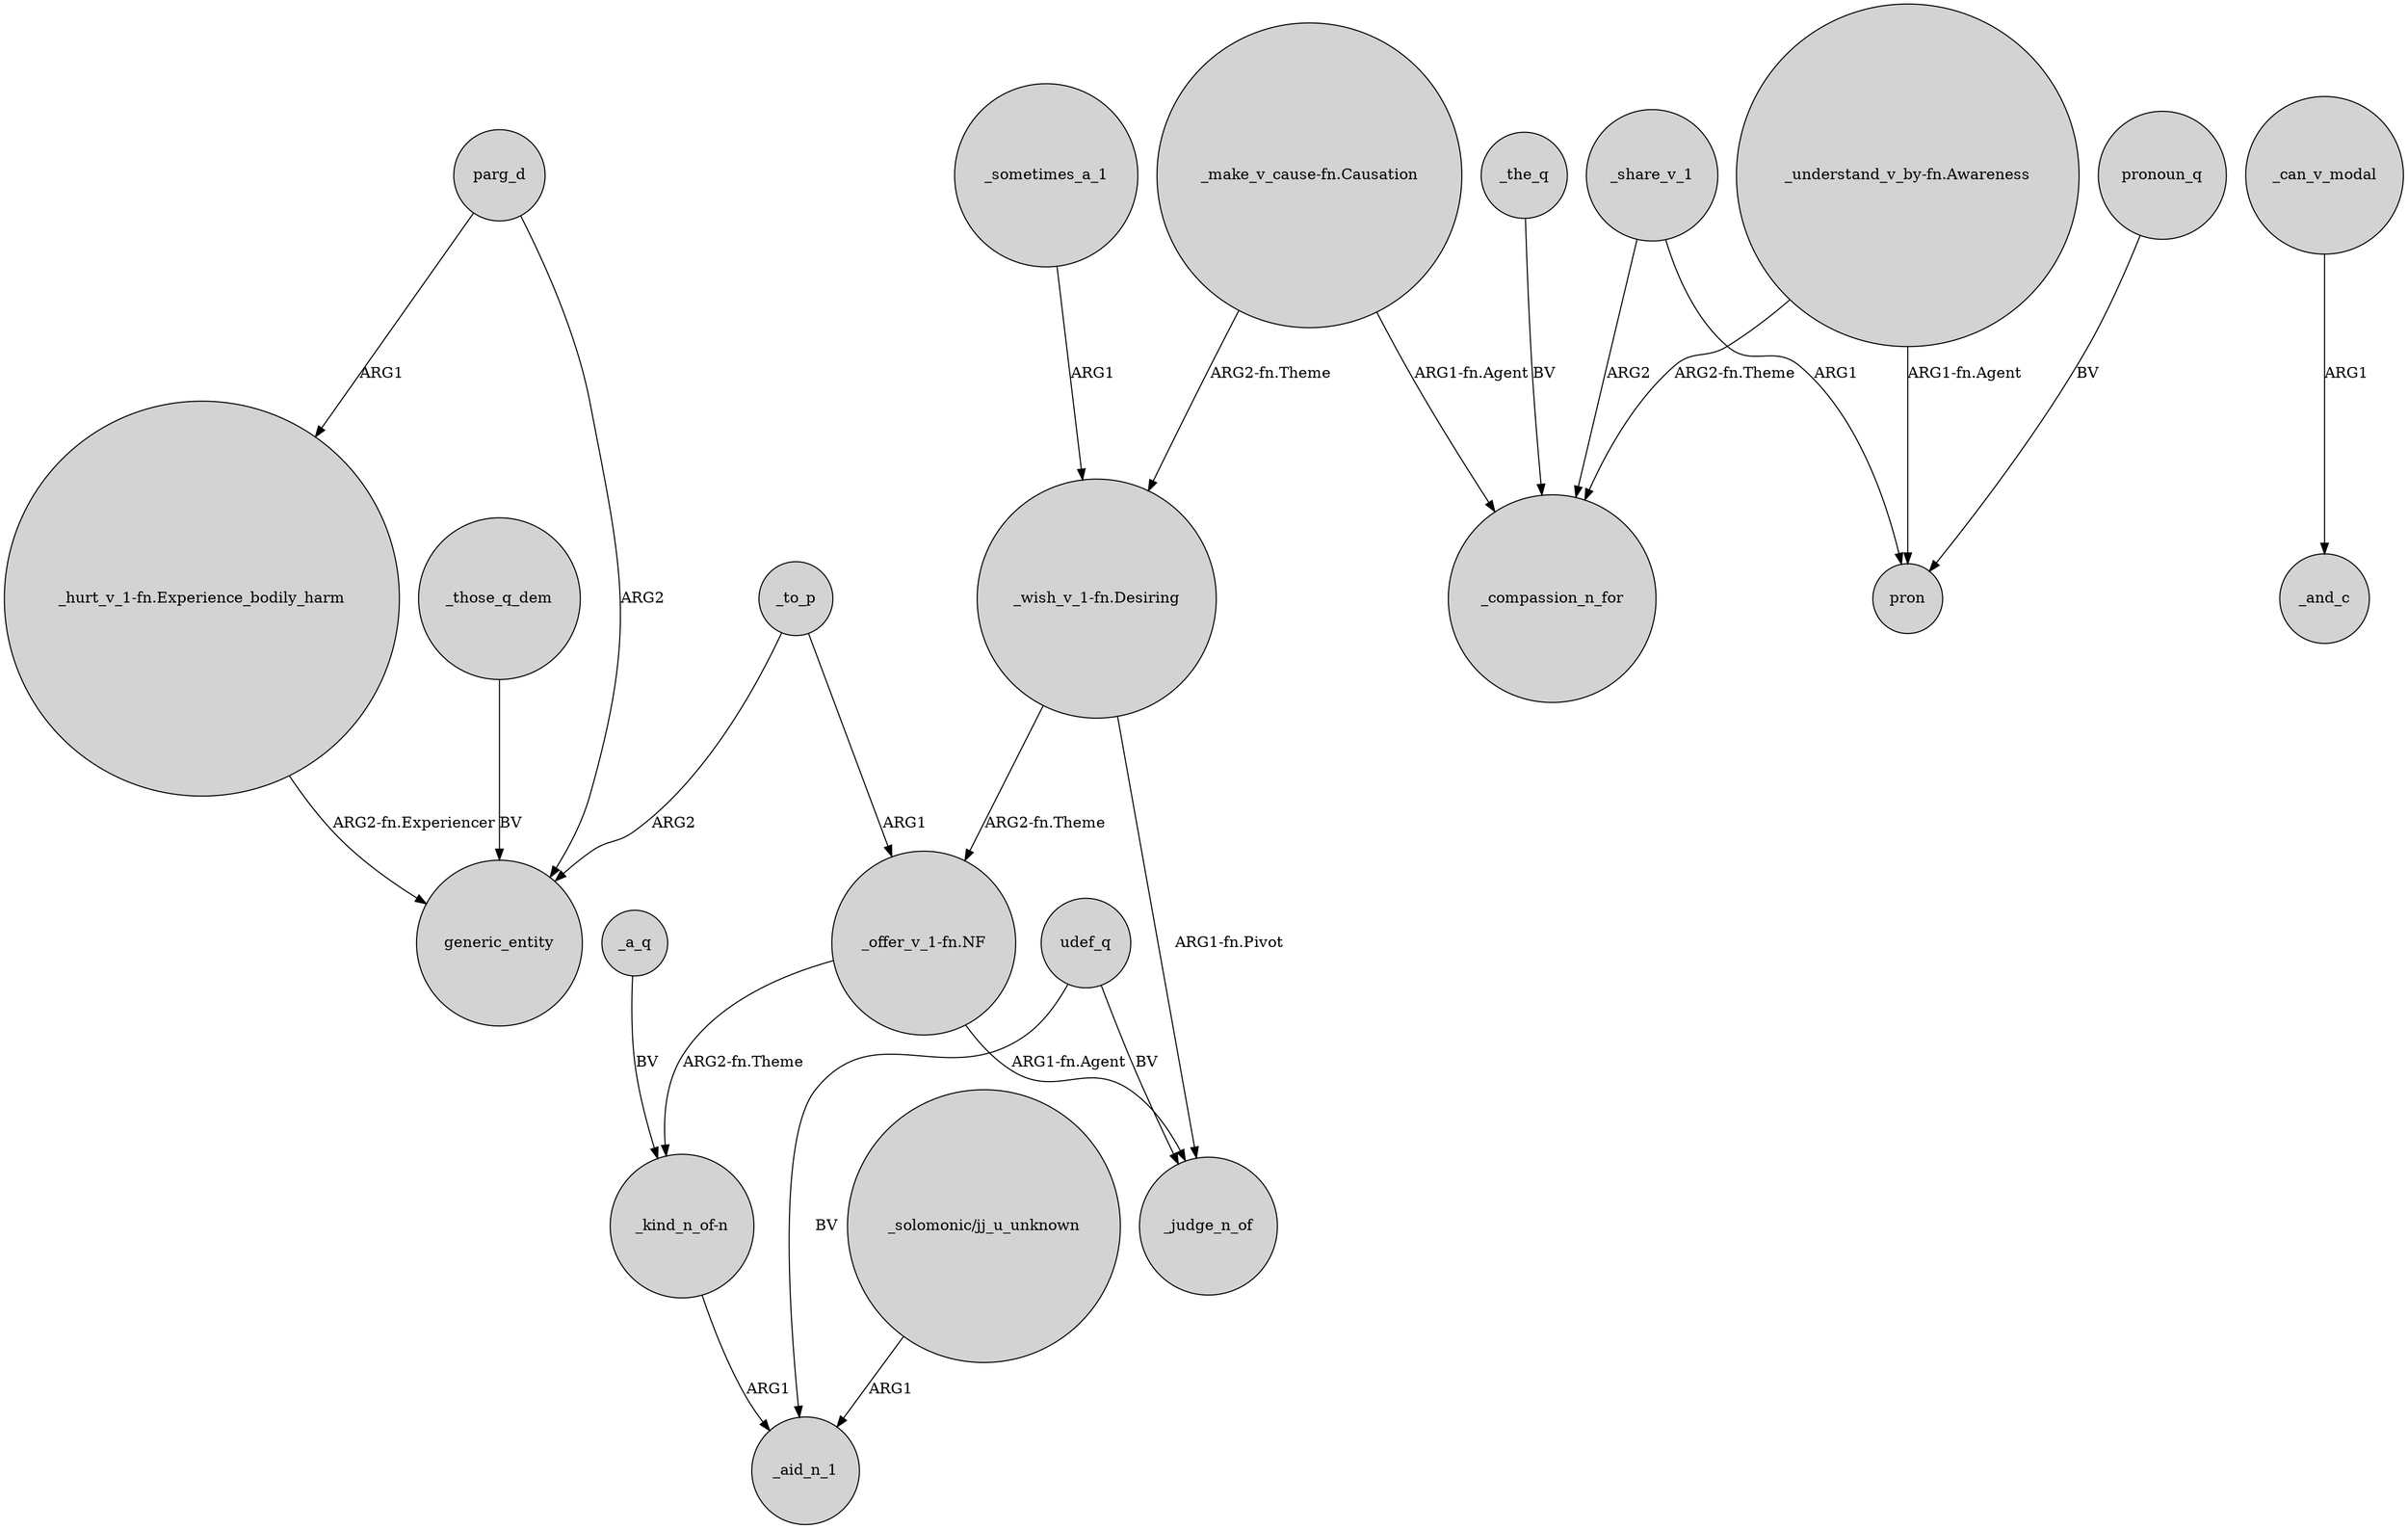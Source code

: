 digraph {
	node [shape=circle style=filled]
	parg_d -> "_hurt_v_1-fn.Experience_bodily_harm" [label=ARG1]
	"_wish_v_1-fn.Desiring" -> "_offer_v_1-fn.NF" [label="ARG2-fn.Theme"]
	"_offer_v_1-fn.NF" -> "_kind_n_of-n" [label="ARG2-fn.Theme"]
	"_understand_v_by-fn.Awareness" -> pron [label="ARG1-fn.Agent"]
	parg_d -> generic_entity [label=ARG2]
	_share_v_1 -> pron [label=ARG1]
	"_understand_v_by-fn.Awareness" -> _compassion_n_for [label="ARG2-fn.Theme"]
	_share_v_1 -> _compassion_n_for [label=ARG2]
	"_offer_v_1-fn.NF" -> _judge_n_of [label="ARG1-fn.Agent"]
	udef_q -> _judge_n_of [label=BV]
	_to_p -> generic_entity [label=ARG2]
	pronoun_q -> pron [label=BV]
	_the_q -> _compassion_n_for [label=BV]
	"_make_v_cause-fn.Causation" -> "_wish_v_1-fn.Desiring" [label="ARG2-fn.Theme"]
	"_solomonic/jj_u_unknown" -> _aid_n_1 [label=ARG1]
	"_make_v_cause-fn.Causation" -> _compassion_n_for [label="ARG1-fn.Agent"]
	udef_q -> _aid_n_1 [label=BV]
	_can_v_modal -> _and_c [label=ARG1]
	_sometimes_a_1 -> "_wish_v_1-fn.Desiring" [label=ARG1]
	"_kind_n_of-n" -> _aid_n_1 [label=ARG1]
	_a_q -> "_kind_n_of-n" [label=BV]
	"_wish_v_1-fn.Desiring" -> _judge_n_of [label="ARG1-fn.Pivot"]
	"_hurt_v_1-fn.Experience_bodily_harm" -> generic_entity [label="ARG2-fn.Experiencer"]
	_to_p -> "_offer_v_1-fn.NF" [label=ARG1]
	_those_q_dem -> generic_entity [label=BV]
}
